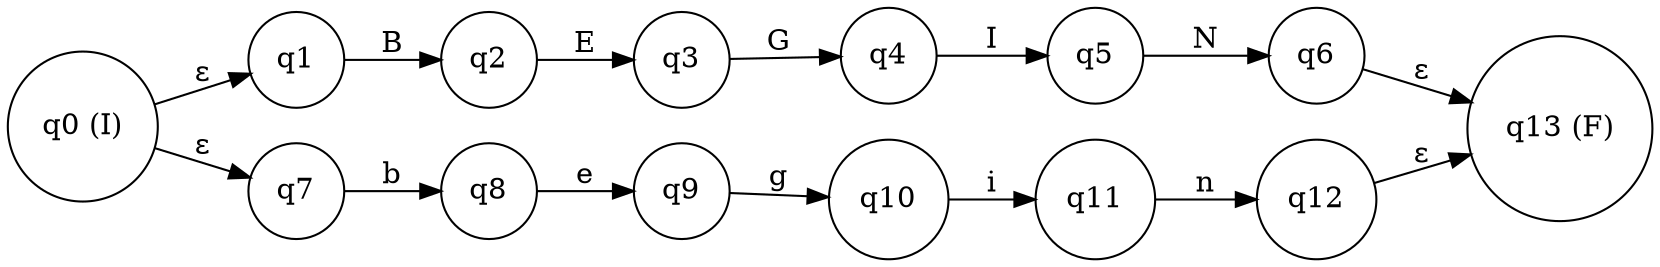 digraph finite_state_machine {
rankdir=LR;
node [shape = circle];
q0 [label="q0 (I)"];
q1 [label="q1"];
q2 [label="q2"];
q3 [label="q3"];
q4 [label="q4"];
q5 [label="q5"];
q6 [label="q6"];
q7 [label="q7"];
q8 [label="q8"];
q9 [label="q9"];
q10 [label="q10"];
q11 [label="q11"];
q12 [label="q12"];
q13 [label="q13 (F)"];
q0 -> q1 [label="ε"];
q1 -> q2 [label="B"];
q2 -> q3 [label="E"];
q3 -> q4 [label="G"];
q4 -> q5 [label="I"];
q5 -> q6 [label="N"];
q0 -> q7 [label="ε"];
q7 -> q8 [label="b"];
q8 -> q9 [label="e"];
q9 -> q10 [label="g"];
q10 -> q11 [label="i"];
q11 -> q12 [label="n"];
q6 -> q13 [label="ε"];
q12 -> q13 [label="ε"];
}